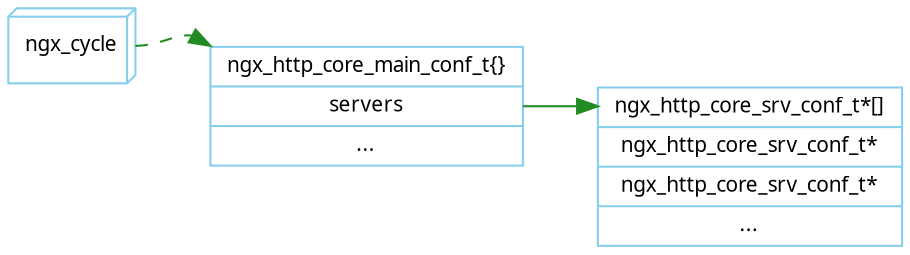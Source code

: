 digraph ngx_array {
   rankdir=LR;
   node [shape=record, color=skyblue, fontname="Verdana", fontsize=10];
   edge [color=forestgreen, fontname="Verdana", fontsize=10];

   ngx_cycle [shape="box3d", label="ngx_cycle"];
   ngx_http_core_main_conf_t [label="<head>ngx_http_core_main_conf_t\{\}|<servers>servers|..."];
   ngx_http_core_srv_conf_t_array [label="<head>ngx_http_core_srv_conf_t*\[\]|<n1>ngx_http_core_srv_conf_t*|<n2>ngx_http_core_srv_conf_t*|..."];
  
   ngx_cycle:e -> ngx_http_core_main_conf_t:head:nw [style="dashed"];
   ngx_http_core_main_conf_t:servers -> ngx_http_core_srv_conf_t_array:head;
}